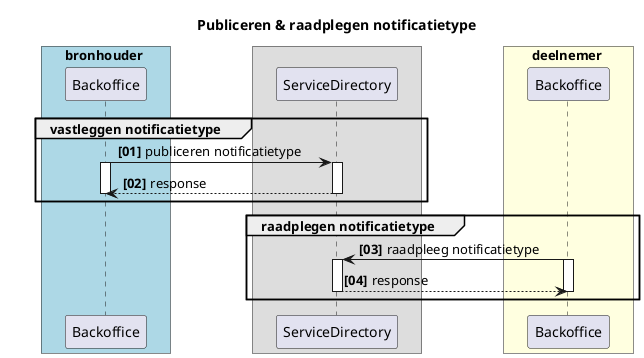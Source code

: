 @startuml rfc008-03-publiceren_raadplegen_notificatietype
  title Publiceren & raadplegen notificatietype

  skinparam handwritten false
  skinparam participantpadding 20
  skinparam boxpadding 40
  autonumber "<b>[00]"
  box bronhouder #lightblue
  participant "Backoffice" as bs
  end box

  box 
  participant "ServiceDirectory" as sd
  end box

  box deelnemer #lightyellow
  participant "Backoffice" as dbs
  end box
  group vastleggen notificatietype

    bs -> sd : publiceren notificatietype
    activate bs
    activate sd
    return response
    deactivate bs
  end
  group raadplegen notificatietype
    dbs -> sd: raadpleeg notificatietype
    activate dbs
    activate sd 
    return response
    deactivate dbs
  end
  @enduml